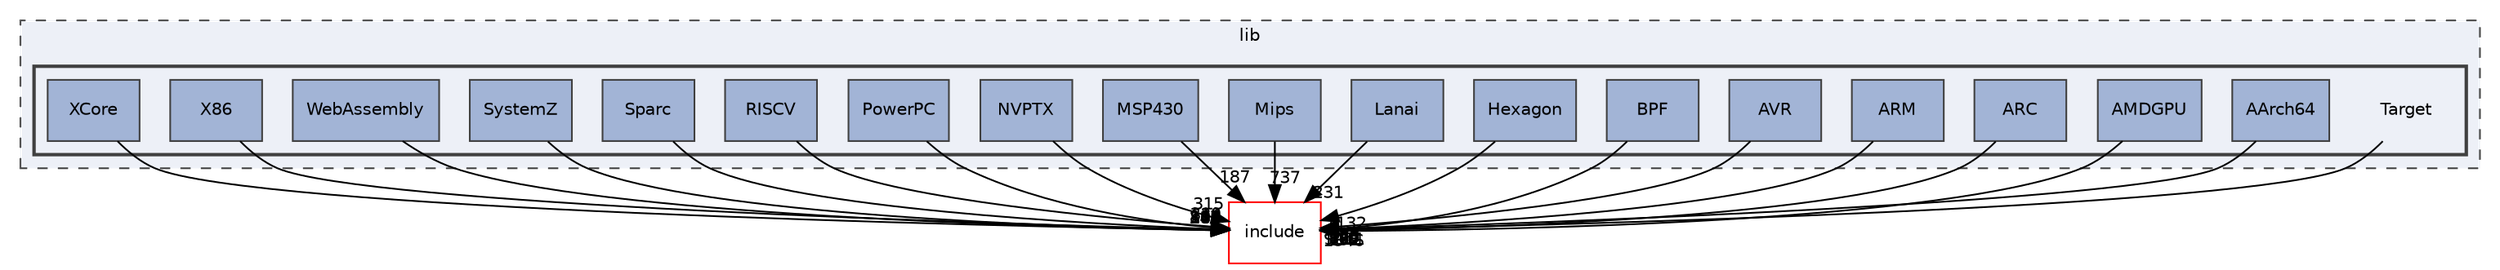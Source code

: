digraph "lib/Target"
{
 // LATEX_PDF_SIZE
  bgcolor="transparent";
  edge [fontname="Helvetica",fontsize="10",labelfontname="Helvetica",labelfontsize="10"];
  node [fontname="Helvetica",fontsize="10",shape="box"];
  compound=true
  subgraph clusterdir_97aefd0d527b934f1d99a682da8fe6a9 {
    graph [ bgcolor="#edf0f7", pencolor="grey25", style="filled,dashed,", label="lib", fontname="Helvetica", fontsize="10", URL="dir_97aefd0d527b934f1d99a682da8fe6a9.html"]
  subgraph clusterdir_794e483eb1cc7921d35fd149d9cc325b {
    graph [ bgcolor="#edf0f7", pencolor="grey25", style="filled,bold,", label="", fontname="Helvetica", fontsize="10", URL="dir_794e483eb1cc7921d35fd149d9cc325b.html"]
    dir_794e483eb1cc7921d35fd149d9cc325b [shape=plaintext, label="Target"];
  dir_b69b85499a0be7bec9dbd65569a12909 [label="AArch64", style="filled,", fillcolor="#a2b4d6", color="grey25", URL="dir_b69b85499a0be7bec9dbd65569a12909.html"];
  dir_447ce995d6e35417de5ec3060e97c93e [label="AMDGPU", style="filled,", fillcolor="#a2b4d6", color="grey25", URL="dir_447ce995d6e35417de5ec3060e97c93e.html"];
  dir_570b8dfaee4849cdbe8f7b4195b963a2 [label="ARC", style="filled,", fillcolor="#a2b4d6", color="grey25", URL="dir_570b8dfaee4849cdbe8f7b4195b963a2.html"];
  dir_4394675d1fa84070817ace1e93b57e8a [label="ARM", style="filled,", fillcolor="#a2b4d6", color="grey25", URL="dir_4394675d1fa84070817ace1e93b57e8a.html"];
  dir_e025955df7d625b5b4f5fd3465d9c8da [label="AVR", style="filled,", fillcolor="#a2b4d6", color="grey25", URL="dir_e025955df7d625b5b4f5fd3465d9c8da.html"];
  dir_b9f4b12c13768d2acd91c9fc79be9cbf [label="BPF", style="filled,", fillcolor="#a2b4d6", color="grey25", URL="dir_b9f4b12c13768d2acd91c9fc79be9cbf.html"];
  dir_44384080de1e1933d0286d6003f85ecf [label="Hexagon", style="filled,", fillcolor="#a2b4d6", color="grey25", URL="dir_44384080de1e1933d0286d6003f85ecf.html"];
  dir_fe688c5a7f28af787195a7225fc9d3ae [label="Lanai", style="filled,", fillcolor="#a2b4d6", color="grey25", URL="dir_fe688c5a7f28af787195a7225fc9d3ae.html"];
  dir_ade3e9027c4a59e8bb8d540eb1bd7c25 [label="Mips", style="filled,", fillcolor="#a2b4d6", color="grey25", URL="dir_ade3e9027c4a59e8bb8d540eb1bd7c25.html"];
  dir_1fbfc9619b7fcb26c3e383a9737c5864 [label="MSP430", style="filled,", fillcolor="#a2b4d6", color="grey25", URL="dir_1fbfc9619b7fcb26c3e383a9737c5864.html"];
  dir_fe493ff4c29aeb7f930cb534e2b86d17 [label="NVPTX", style="filled,", fillcolor="#a2b4d6", color="grey25", URL="dir_fe493ff4c29aeb7f930cb534e2b86d17.html"];
  dir_1854d513cb8eef295481a59a854f7656 [label="PowerPC", style="filled,", fillcolor="#a2b4d6", color="grey25", URL="dir_1854d513cb8eef295481a59a854f7656.html"];
  dir_fc62c913e8b7bfce256a9466d87d79c7 [label="RISCV", style="filled,", fillcolor="#a2b4d6", color="grey25", URL="dir_fc62c913e8b7bfce256a9466d87d79c7.html"];
  dir_f1b76fdca6a2e33ab26615bd113f413d [label="Sparc", style="filled,", fillcolor="#a2b4d6", color="grey25", URL="dir_f1b76fdca6a2e33ab26615bd113f413d.html"];
  dir_243ce763aa699d4ab757f403b35b464a [label="SystemZ", style="filled,", fillcolor="#a2b4d6", color="grey25", URL="dir_243ce763aa699d4ab757f403b35b464a.html"];
  dir_96ba75976c22f2500bfbc06f8c4c2b70 [label="WebAssembly", style="filled,", fillcolor="#a2b4d6", color="grey25", URL="dir_96ba75976c22f2500bfbc06f8c4c2b70.html"];
  dir_558b7c0c66e2ff4834e628dd4b3edd32 [label="X86", style="filled,", fillcolor="#a2b4d6", color="grey25", URL="dir_558b7c0c66e2ff4834e628dd4b3edd32.html"];
  dir_2cd3e302ff40176d32d343dab65cf022 [label="XCore", style="filled,", fillcolor="#a2b4d6", color="grey25", URL="dir_2cd3e302ff40176d32d343dab65cf022.html"];
  }
  }
  dir_d44c64559bbebec7f509842c48db8b23 [label="include", style="", fillcolor="#edf0f7", color="red", URL="dir_d44c64559bbebec7f509842c48db8b23.html"];
  dir_794e483eb1cc7921d35fd149d9cc325b->dir_d44c64559bbebec7f509842c48db8b23 [headlabel="9011", labeldistance=1.5 headhref="dir_000193_000082.html"];
  dir_b69b85499a0be7bec9dbd65569a12909->dir_d44c64559bbebec7f509842c48db8b23 [headlabel="889", labeldistance=1.5 headhref="dir_000000_000082.html"];
  dir_447ce995d6e35417de5ec3060e97c93e->dir_d44c64559bbebec7f509842c48db8b23 [headlabel="1346", labeldistance=1.5 headhref="dir_000004_000082.html"];
  dir_570b8dfaee4849cdbe8f7b4195b963a2->dir_d44c64559bbebec7f509842c48db8b23 [headlabel="132", labeldistance=1.5 headhref="dir_000007_000082.html"];
  dir_4394675d1fa84070817ace1e93b57e8a->dir_d44c64559bbebec7f509842c48db8b23 [headlabel="964", labeldistance=1.5 headhref="dir_000008_000082.html"];
  dir_e025955df7d625b5b4f5fd3465d9c8da->dir_d44c64559bbebec7f509842c48db8b23 [headlabel="188", labeldistance=1.5 headhref="dir_000027_000082.html"];
  dir_b9f4b12c13768d2acd91c9fc79be9cbf->dir_d44c64559bbebec7f509842c48db8b23 [headlabel="175", labeldistance=1.5 headhref="dir_000034_000082.html"];
  dir_44384080de1e1933d0286d6003f85ecf->dir_d44c64559bbebec7f509842c48db8b23 [headlabel="1132", labeldistance=1.5 headhref="dir_000081_000082.html"];
  dir_fe688c5a7f28af787195a7225fc9d3ae->dir_d44c64559bbebec7f509842c48db8b23 [headlabel="231", labeldistance=1.5 headhref="dir_000097_000082.html"];
  dir_ade3e9027c4a59e8bb8d540eb1bd7c25->dir_d44c64559bbebec7f509842c48db8b23 [headlabel="737", labeldistance=1.5 headhref="dir_000141_000082.html"];
  dir_1fbfc9619b7fcb26c3e383a9737c5864->dir_d44c64559bbebec7f509842c48db8b23 [headlabel="187", labeldistance=1.5 headhref="dir_000146_000082.html"];
  dir_fe493ff4c29aeb7f930cb534e2b86d17->dir_d44c64559bbebec7f509842c48db8b23 [headlabel="315", labeldistance=1.5 headhref="dir_000149_000082.html"];
  dir_1854d513cb8eef295481a59a854f7656->dir_d44c64559bbebec7f509842c48db8b23 [headlabel="634", labeldistance=1.5 headhref="dir_000166_000082.html"];
  dir_fc62c913e8b7bfce256a9466d87d79c7->dir_d44c64559bbebec7f509842c48db8b23 [headlabel="210", labeldistance=1.5 headhref="dir_000173_000082.html"];
  dir_f1b76fdca6a2e33ab26615bd113f413d->dir_d44c64559bbebec7f509842c48db8b23 [headlabel="199", labeldistance=1.5 headhref="dir_000179_000082.html"];
  dir_243ce763aa699d4ab757f403b35b464a->dir_d44c64559bbebec7f509842c48db8b23 [headlabel="243", labeldistance=1.5 headhref="dir_000189_000082.html"];
  dir_96ba75976c22f2500bfbc06f8c4c2b70->dir_d44c64559bbebec7f509842c48db8b23 [headlabel="366", labeldistance=1.5 headhref="dir_000233_000082.html"];
  dir_558b7c0c66e2ff4834e628dd4b3edd32->dir_d44c64559bbebec7f509842c48db8b23 [headlabel="817", labeldistance=1.5 headhref="dir_000239_000082.html"];
  dir_2cd3e302ff40176d32d343dab65cf022->dir_d44c64559bbebec7f509842c48db8b23 [headlabel="189", labeldistance=1.5 headhref="dir_000240_000082.html"];
}
